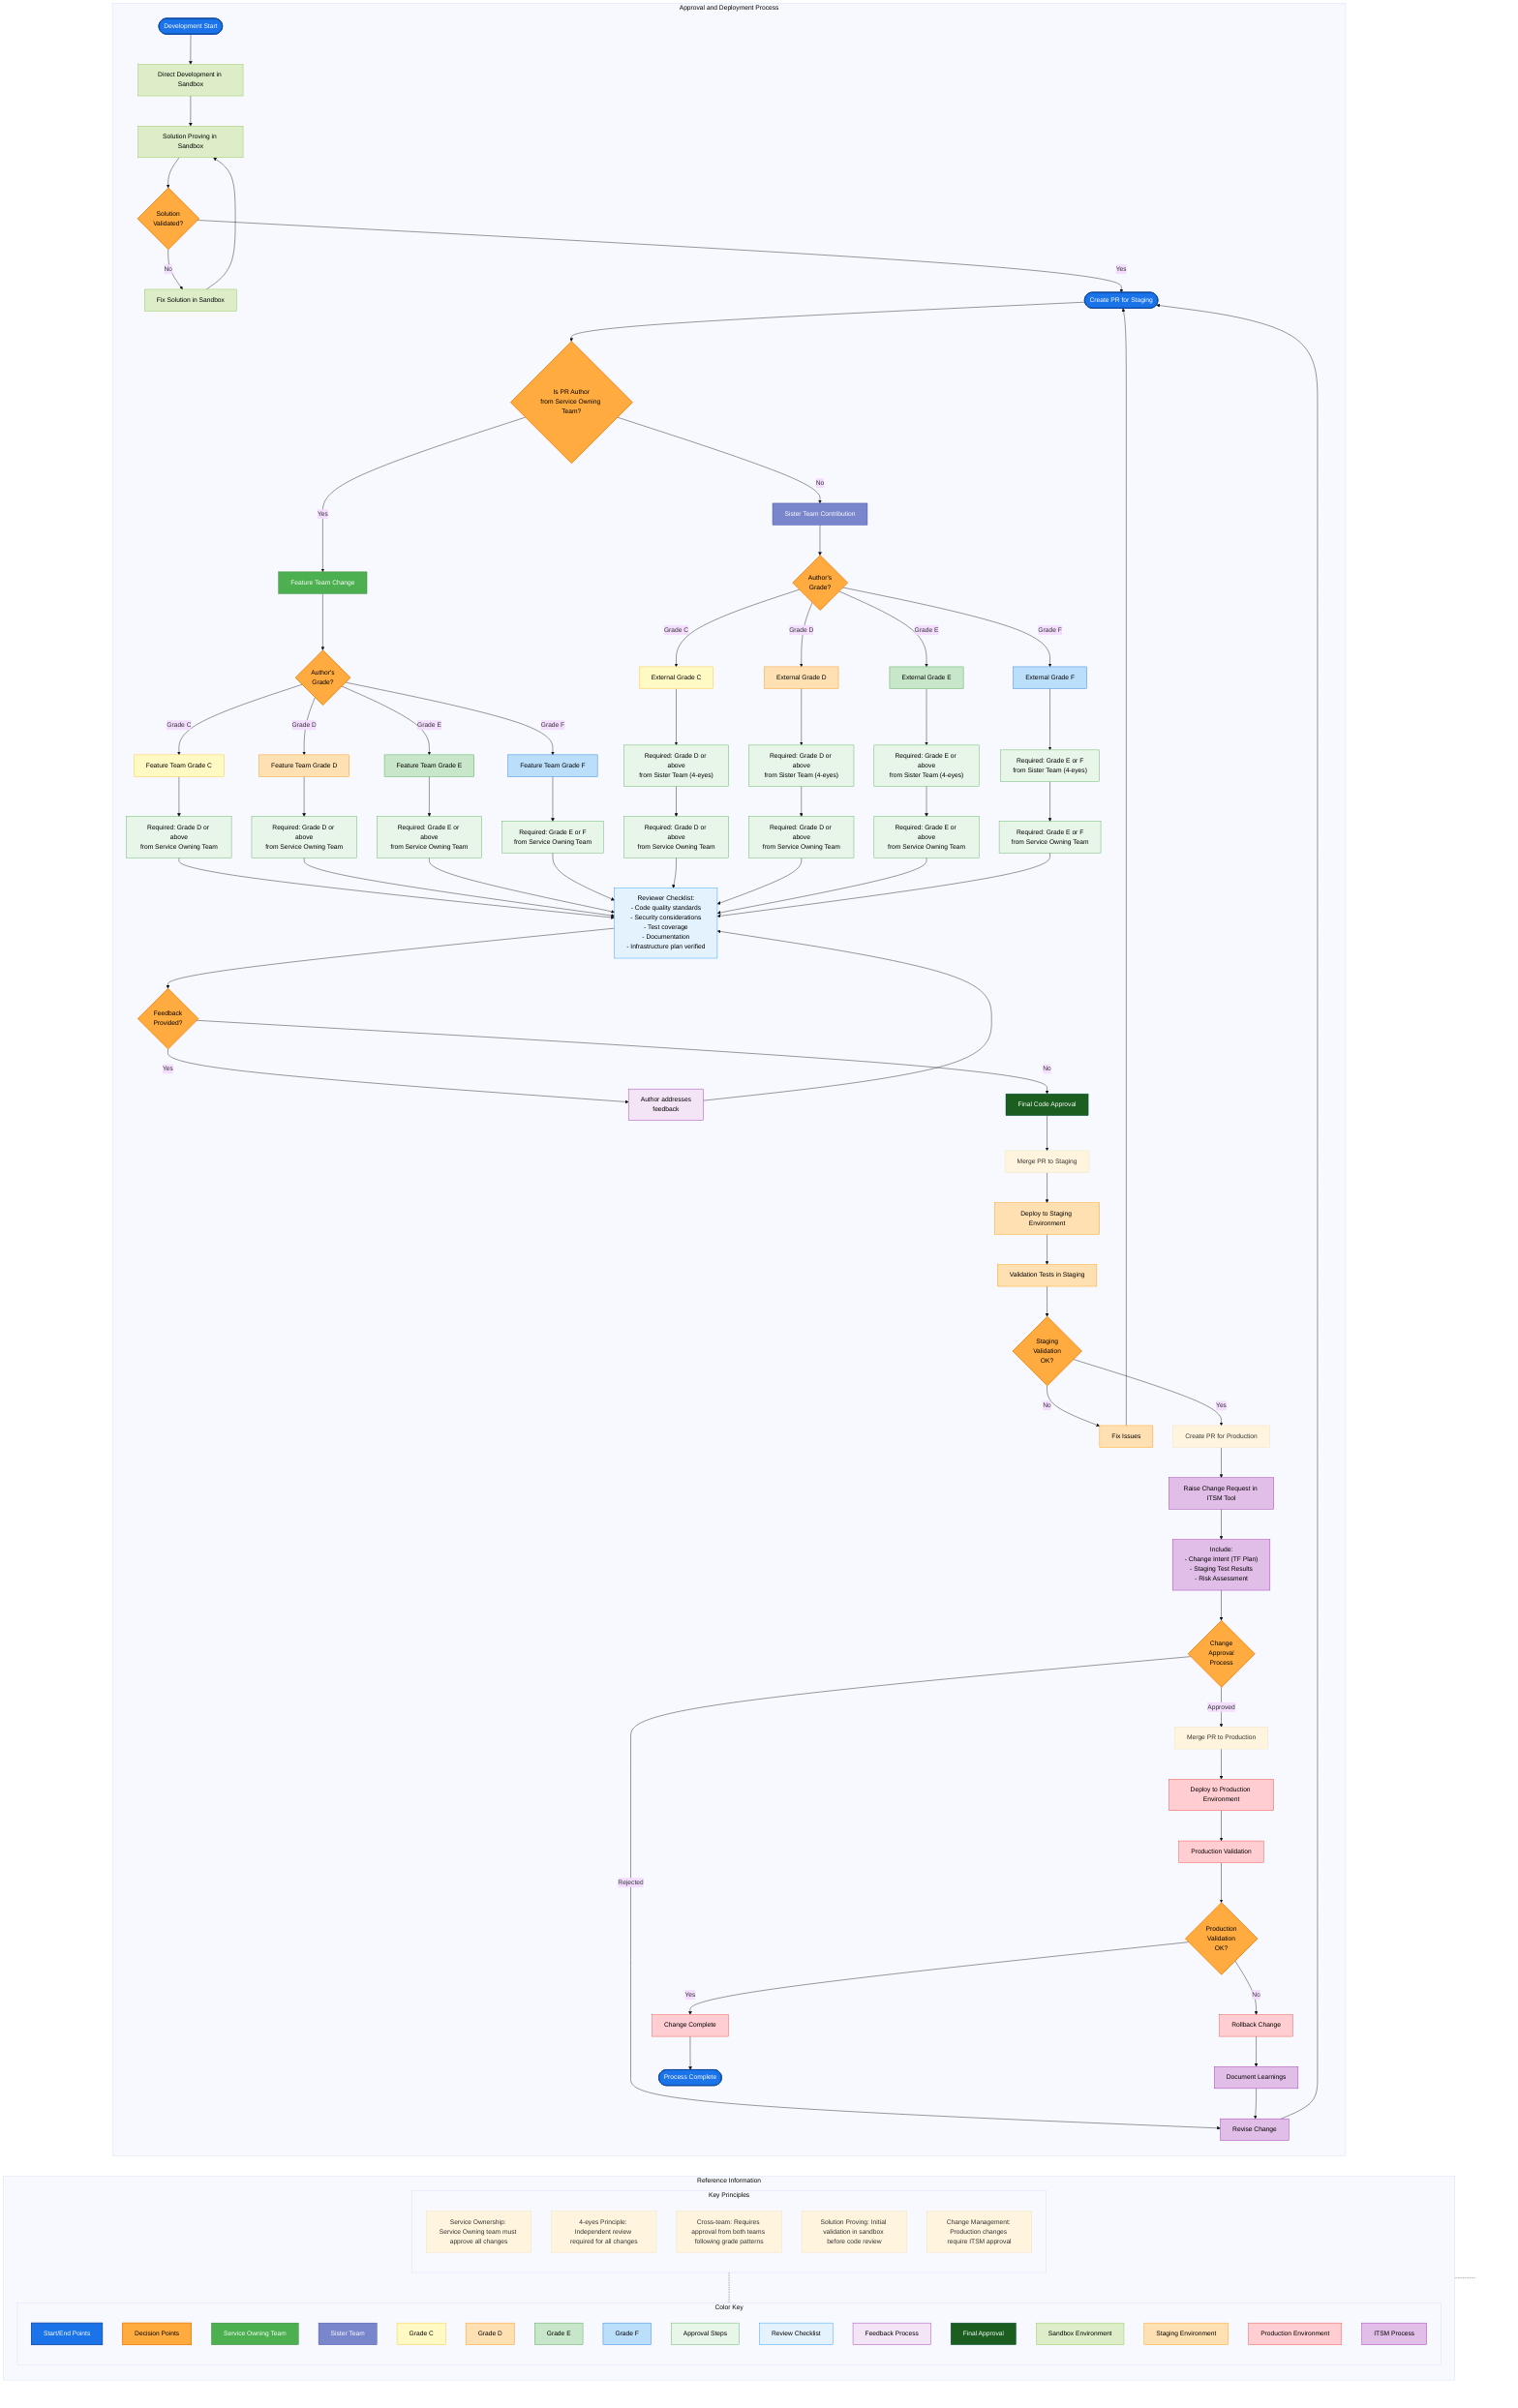 %%{init: {'theme': 'base', 'themeVariables': { 'canvasBg': '#f0f0f0' }}}%%
flowchart LR
    %% Main flow colors
    classDef startEnd fill:#1a73e8,stroke:#0d47a1,color:white,stroke-width:2px
    classDef question fill:#ffab40,stroke:#f57c00,color:black,stroke-width:2px
    classDef process fill:#f5f5f5,stroke:#9e9e9e,color:black
    classDef hidden fill:none,stroke:none,color:none
    
    %% Team colors
    classDef serviceOwning fill:#4caf50,stroke:#2e7d32,color:white
    classDef sisterTeam fill:#7986cb,stroke:#3949ab,color:white
    
    %% Grade colors
    classDef gradeC fill:#fff9c4,stroke:#fbc02d,color:black
    classDef gradeD fill:#ffe0b2,stroke:#fb8c00,color:black
    classDef gradeE fill:#c8e6c9,stroke:#43a047,color:black
    classDef gradeF fill:#bbdefb,stroke:#1976d2,color:black
    
    %% Approval colors
    classDef approval fill:#e8f5e9,stroke:#4caf50,color:black
    classDef reviewChecklist fill:#e3f2fd,stroke:#2196f3,color:black
    classDef feedback fill:#f3e5f5,stroke:#9c27b0,color:black
    classDef finalApproval fill:#1b5e20,stroke:#004d40,color:white
    classDef noApproval fill:#e0e0e0,stroke:#9e9e9e,color:black
    
    %% Environment colors
    classDef sandbox fill:#DCEDC8,stroke:#8BC34A,color:black
    classDef staging fill:#FFE0B2,stroke:#FF9800,color:black
    classDef production fill:#FFCDD2,stroke:#F44336,color:black
    classDef itsm fill:#E1BEE7,stroke:#9C27B0,color:black
    
    subgraph Reference["Reference Information"]
        direction TB
        
        subgraph Principles["Key Principles"]
            direction TB
            p1["Service Ownership: Service Owning team must approve all changes"]
            p2["4-eyes Principle: Independent review required for all changes"]
            p3["Cross-team: Requires approval from both teams following grade patterns"]
            p4["Solution Proving: Initial validation in sandbox before code review"]
            p5["Change Management: Production changes require ITSM approval"]
        end
        
        subgraph ColorKey["Color Key"]
            direction TB
            k1["Start/End Points"]
            k2["Decision Points"]
            k3["Service Owning Team"]
            k4["Sister Team"]
            k5["Grade C"]
            k6["Grade D"]
            k7["Grade E"]
            k8["Grade F"]
            k9["Approval Steps"]
            k10["Review Checklist"]
            k11["Feedback Process"]
            k12["Final Approval"]
            k14["Sandbox Environment"]
            k15["Staging Environment"]
            k16["Production Environment"]
            k17["ITSM Process"]
        end
        
        %% Force side-by-side layout
        Principles -.- ColorKey
    end
    
    spacer1[" "]:::hidden
    Reference -.- spacer1:::hidden
    
    subgraph Process["Approval and Deployment Process"]
        direction TB
        %% Sandbox Development (No PR)
        DevStart([Development Start]) --> SandboxDev["Direct Development in Sandbox"]:::sandbox
        SandboxDev --> SolutionProving["Solution Proving in Sandbox"]:::sandbox
        SolutionProving --> SandboxValidation{Solution\nValidated?}
        
        SandboxValidation -->|No| FixSolution["Fix Solution in Sandbox"]:::sandbox
        SandboxValidation -->|Yes| PR([Create PR for Staging])
        
        FixSolution --> SolutionProving
        
        %% PR Approval Process for Staging
        PR --> OwnerCheck{Is PR Author\nfrom Service Owning Team?}
        
        OwnerCheck -->|Yes| InternalPath["Feature Team Change"]
        OwnerCheck -->|No| ExternalPath["Sister Team Contribution"]
        
        InternalPath --> InternalGradeCheck{Author's\nGrade?}
        ExternalPath --> ExternalGradeCheck{Author's\nGrade?}
        
        %% Feature team approval path
        InternalGradeCheck -->|Grade C| IC["Feature Team Grade C"]
        InternalGradeCheck -->|Grade D| ID["Feature Team Grade D"]
        InternalGradeCheck -->|Grade E| IE["Feature Team Grade E"]
        InternalGradeCheck -->|Grade F| IF["Feature Team Grade F"]
        
        IC --> ICApproval["Required: Grade D or above\nfrom Service Owning Team"]
        ID --> IDApproval["Required: Grade D or above\nfrom Service Owning Team"]
        IE --> IEApproval["Required: Grade E or above\nfrom Service Owning Team"]
        IF --> IFApproval["Required: Grade E or F\nfrom Service Owning Team"]
        
        %% Sister team approval path
        ExternalGradeCheck -->|Grade C| EC["External Grade C"]
        ExternalGradeCheck -->|Grade D| ED["External Grade D"]
        ExternalGradeCheck -->|Grade E| EE["External Grade E"]
        ExternalGradeCheck -->|Grade F| EF["External Grade F"]
        
        %% Sister team internal 4-eyes check
        EC --> ECApproval["Required: Grade D or above\nfrom Sister Team (4-eyes)"]
        ED --> EDApproval["Required: Grade D or above\nfrom Sister Team (4-eyes)"]
        EE --> EEApproval["Required: Grade E or above\nfrom Sister Team (4-eyes)"]
        EF --> EFApproval["Required: Grade E or F\nfrom Sister Team (4-eyes)"]
        
        %% Service owning team approval (same grade pattern)
        ECApproval --> OCApproval["Required: Grade D or above\nfrom Service Owning Team"]
        EDApproval --> ODApproval["Required: Grade D or above\nfrom Service Owning Team"]
        EEApproval --> OEApproval["Required: Grade E or above\nfrom Service Owning Team"]
        EFApproval --> OFApproval["Required: Grade E or F\nfrom Service Owning Team"]
        
        %% Connect all approval paths to review checklist
        ICApproval --> ReviewChecklist
        IDApproval --> ReviewChecklist
        IEApproval --> ReviewChecklist
        IFApproval --> ReviewChecklist
        
        OCApproval --> ReviewChecklist
        ODApproval --> ReviewChecklist
        OEApproval --> ReviewChecklist
        OFApproval --> ReviewChecklist
        
        ReviewChecklist["Reviewer Checklist:\n- Code quality standards\n- Security considerations\n- Test coverage\n- Documentation\n- Infrastructure plan verified"] --> FeedbackLoop{Feedback\nProvided?}
        
        FeedbackLoop -->|Yes| AddressFeedback["Author addresses\nfeedback"]
        FeedbackLoop -->|No| FinalCodeApproval["Final Code Approval"]
        
        AddressFeedback --> ReviewChecklist
        
        %% Final staging deployment
        FinalCodeApproval --> MergePRStaging["Merge PR to Staging"]
        MergePRStaging --> DeployStaging["Deploy to Staging Environment"]:::staging
        
        DeployStaging --> StagingTest["Validation Tests in Staging"]:::staging
        StagingTest --> StagingOK{Staging\nValidation\nOK?}
        StagingOK -->|No| FixStaging["Fix Issues"]:::staging
        StagingOK -->|Yes| CreatePRProd["Create PR for Production"]
        
        CreatePRProd --> RaiseITSM["Raise Change Request in ITSM Tool"]:::itsm
        
        FixStaging --> PR
        
        %% Production Path via ITSM
        RaiseITSM --> ITSMDetails["Include:\n- Change Intent (TF Plan)\n- Staging Test Results\n- Risk Assessment"]:::itsm
        ITSMDetails --> ChangeApproval{Change\nApproval\nProcess}
        
        ChangeApproval -->|Rejected| ReviseChange["Revise Change"]:::itsm
        ChangeApproval -->|Approved| MergePRProd["Merge PR to Production"]
        
        MergePRProd --> ProdEnv["Deploy to Production Environment"]:::production
        
        ReviseChange --> PR
        
        ProdEnv --> ProdValidation["Production Validation"]:::production
        ProdValidation --> ProdOK{Production\nValidation\nOK?}
        
        ProdOK -->|No| Rollback["Rollback Change"]:::production
        ProdOK -->|Yes| Complete["Change Complete"]:::production
        
        Rollback --> LearnFromFailure["Document Learnings"]:::itsm
        LearnFromFailure --> ReviseChange
        
        Complete --> Completion([Process Complete])
    end
    
    %% Apply classes
    class DevStart,PR,Completion startEnd
    class OwnerCheck,InternalGradeCheck,ExternalGradeCheck,FeedbackLoop,SandboxValidation,StagingOK,ChangeApproval,ProdOK question
    class InternalPath,IC,ID,IE,IF serviceOwning
    class ExternalPath,EC,ED,EE,EF sisterTeam
    
    %% Grade-specific node colors
    class IC,EC gradeC
    class ID,ED gradeD
    class IE,EE gradeE
    class IF,EF gradeF
    
    %% Process node colors
    class ECApproval,EDApproval,EEApproval,EFApproval approval
    class ICApproval,IDApproval,IEApproval,IFApproval approval
    class OCApproval,ODApproval,OEApproval,OFApproval approval
    class ReviewChecklist reviewChecklist
    class AddressFeedback feedback
    class FinalCodeApproval finalApproval
    
    %% Environment node colors
    class SandboxDev,SolutionProving,FixSolution sandbox
    class DeployStaging,StagingTest,FixStaging staging
    class ProdEnv,ProdValidation,Rollback,Complete production
    class RaiseITSM,ITSMDetails,ReviseChange,LearnFromFailure itsm
    
    %% Apply classes to color key
    class k1 startEnd
    class k2 question
    class k3 serviceOwning
    class k4 sisterTeam
    class k5 gradeC
    class k6 gradeD
    class k7 gradeE
    class k8 gradeF
    class k9 approval
    class k10 reviewChecklist
    class k11 feedback
    class k12 finalApproval
    class k14 sandbox
    class k15 staging
    class k16 production
    class k17 itsm